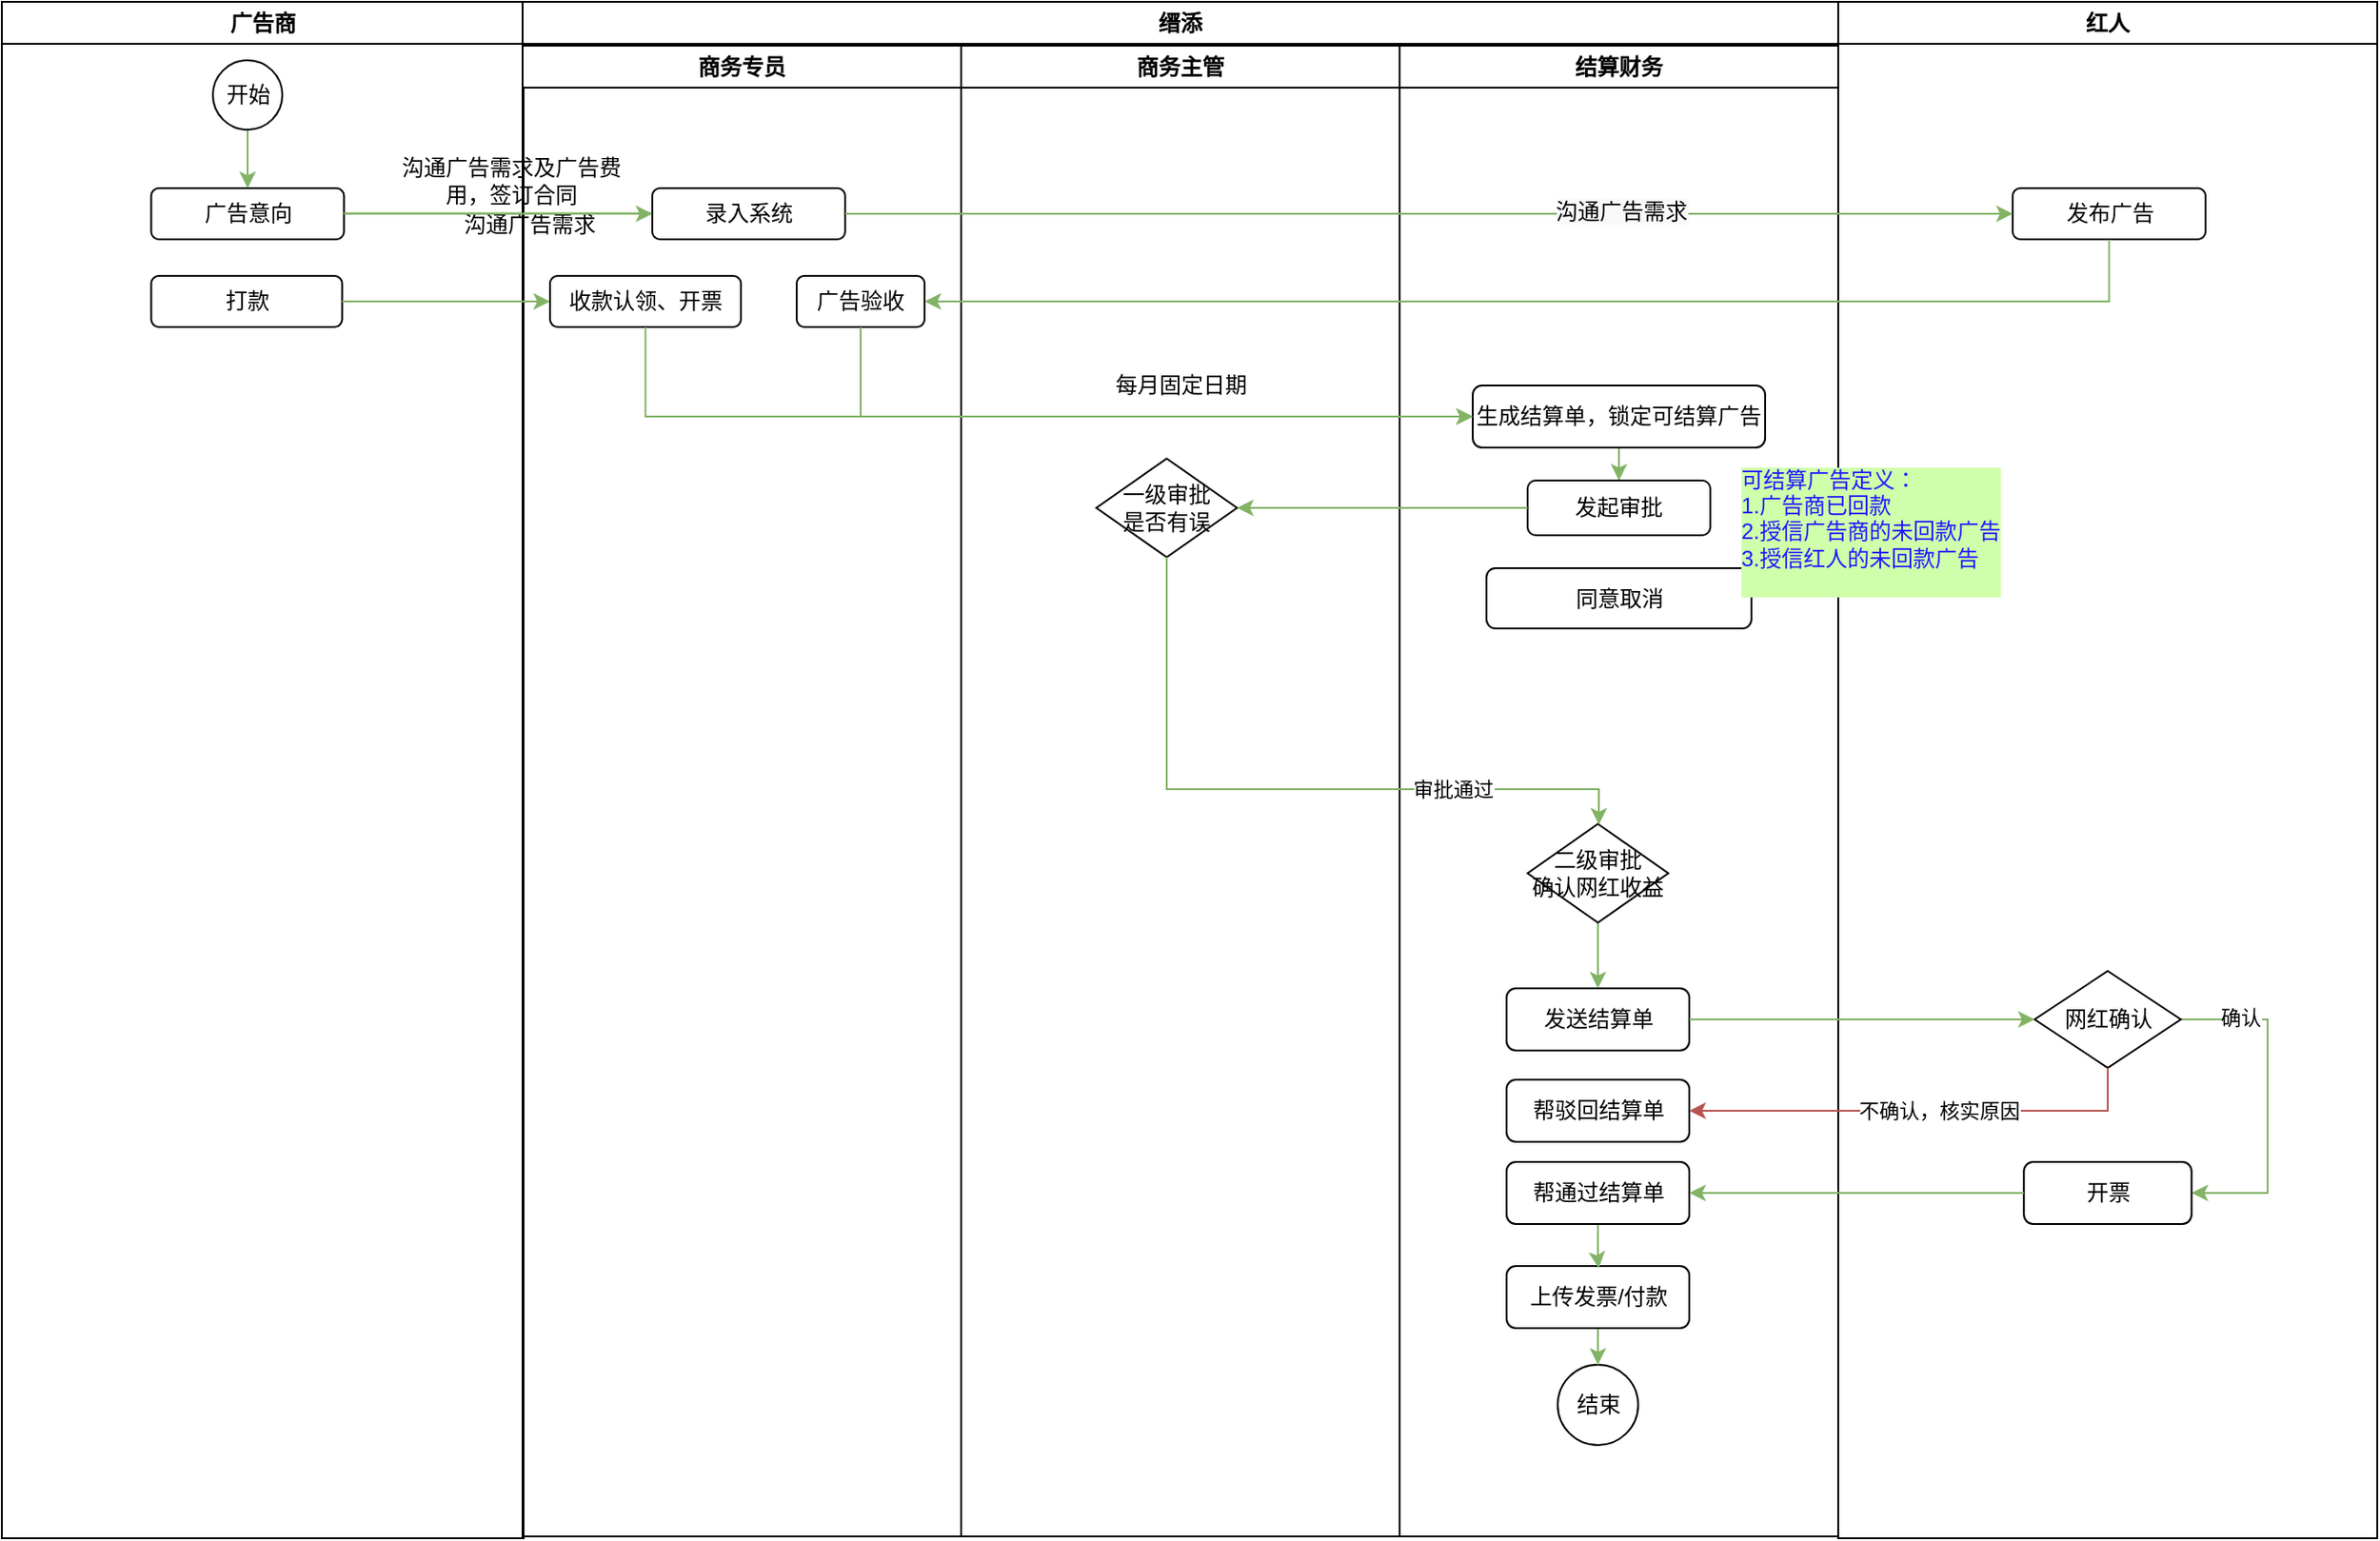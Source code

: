<mxfile version="15.5.7" type="github">
  <diagram name="Page-1" id="e7e014a7-5840-1c2e-5031-d8a46d1fe8dd">
    <mxGraphModel dx="1635" dy="866" grid="1" gridSize="10" guides="1" tooltips="1" connect="1" arrows="1" fold="1" page="1" pageScale="1" pageWidth="1169" pageHeight="826" background="none" math="0" shadow="0">
      <root>
        <mxCell id="0" />
        <mxCell id="1" parent="0" />
        <mxCell id="2" value="广告商" style="swimlane;whiteSpace=wrap" parent="1" vertex="1">
          <mxGeometry x="20" y="49" width="285.5" height="841" as="geometry" />
        </mxCell>
        <mxCell id="EuBQ1Uk0UbVm1_WswHTq-43" style="edgeStyle=orthogonalEdgeStyle;rounded=0;orthogonalLoop=1;jettySize=auto;html=1;fontColor=#00FF00;fillColor=#d5e8d4;strokeColor=#82b366;" parent="2" source="EuBQ1Uk0UbVm1_WswHTq-41" target="EuBQ1Uk0UbVm1_WswHTq-42" edge="1">
          <mxGeometry relative="1" as="geometry" />
        </mxCell>
        <mxCell id="EuBQ1Uk0UbVm1_WswHTq-41" value="开始" style="ellipse;whiteSpace=wrap;html=1;aspect=fixed;" parent="2" vertex="1">
          <mxGeometry x="115.5" y="32" width="38" height="38" as="geometry" />
        </mxCell>
        <mxCell id="EuBQ1Uk0UbVm1_WswHTq-42" value="广告意向" style="rounded=1;whiteSpace=wrap;html=1;" parent="2" vertex="1">
          <mxGeometry x="81.75" y="102" width="105.5" height="28" as="geometry" />
        </mxCell>
        <mxCell id="EuBQ1Uk0UbVm1_WswHTq-55" value="打款" style="rounded=1;whiteSpace=wrap;html=1;" parent="2" vertex="1">
          <mxGeometry x="81.75" y="150" width="104.5" height="28" as="geometry" />
        </mxCell>
        <mxCell id="EuBQ1Uk0UbVm1_WswHTq-70" style="edgeStyle=orthogonalEdgeStyle;rounded=0;orthogonalLoop=1;jettySize=auto;html=1;fillColor=#d5e8d4;strokeColor=#82b366;" parent="2" edge="1">
          <mxGeometry relative="1" as="geometry">
            <mxPoint x="187.25" y="115.71" as="sourcePoint" />
            <mxPoint x="380.5" y="115.71" as="targetPoint" />
          </mxGeometry>
        </mxCell>
        <mxCell id="3" value="缙添" style="swimlane;whiteSpace=wrap;swimlaneLine=1;" parent="1" vertex="1">
          <mxGeometry x="305" y="49" width="720" height="840" as="geometry">
            <mxRectangle x="444.5" y="128" width="60" height="23" as="alternateBounds" />
          </mxGeometry>
        </mxCell>
        <mxCell id="EuBQ1Uk0UbVm1_WswHTq-48" value="沟通广告需求及广告费用，签订合同" style="text;html=1;strokeColor=none;fillColor=none;align=center;verticalAlign=middle;whiteSpace=wrap;rounded=0;" parent="3" vertex="1">
          <mxGeometry x="-74.5" y="82" width="135.5" height="32" as="geometry" />
        </mxCell>
        <mxCell id="eJH0rVVVb4Bd_16MOeba-6" value="商务专员" style="swimlane;whiteSpace=wrap;sketch=0;rounded=0;shadow=0;startSize=23;" parent="3" vertex="1">
          <mxGeometry y="24" width="240" height="816" as="geometry" />
        </mxCell>
        <mxCell id="eJH0rVVVb4Bd_16MOeba-8" value="沟通广告需求" style="text;html=1;strokeColor=none;fillColor=none;align=center;verticalAlign=middle;whiteSpace=wrap;rounded=0;" parent="eJH0rVVVb4Bd_16MOeba-6" vertex="1">
          <mxGeometry x="-64.5" y="82" width="135.5" height="32" as="geometry" />
        </mxCell>
        <mxCell id="EuBQ1Uk0UbVm1_WswHTq-52" value="广告验收" style="rounded=1;whiteSpace=wrap;html=1;" parent="eJH0rVVVb4Bd_16MOeba-6" vertex="1">
          <mxGeometry x="150" y="126" width="70" height="28" as="geometry" />
        </mxCell>
        <mxCell id="EuBQ1Uk0UbVm1_WswHTq-57" value="收款认领、开票" style="rounded=1;whiteSpace=wrap;html=1;" parent="eJH0rVVVb4Bd_16MOeba-6" vertex="1">
          <mxGeometry x="15" y="126" width="104.5" height="28" as="geometry" />
        </mxCell>
        <mxCell id="EuBQ1Uk0UbVm1_WswHTq-44" value="录入系统" style="rounded=1;whiteSpace=wrap;html=1;" parent="eJH0rVVVb4Bd_16MOeba-6" vertex="1">
          <mxGeometry x="71" y="78" width="105.5" height="28" as="geometry" />
        </mxCell>
        <mxCell id="eJH0rVVVb4Bd_16MOeba-11" value="商务主管" style="swimlane;whiteSpace=wrap;sketch=0;rounded=0;shadow=0;" parent="3" vertex="1">
          <mxGeometry x="240" y="24" width="240" height="816" as="geometry" />
        </mxCell>
        <mxCell id="eJH0rVVVb4Bd_16MOeba-28" value="每月固定日期" style="text;html=1;strokeColor=none;fillColor=none;align=center;verticalAlign=middle;whiteSpace=wrap;rounded=0;" parent="eJH0rVVVb4Bd_16MOeba-11" vertex="1">
          <mxGeometry x="77.5" y="176" width="85" height="20" as="geometry" />
        </mxCell>
        <mxCell id="eJH0rVVVb4Bd_16MOeba-36" value="一级审批&lt;br&gt;是否有误" style="rhombus;whiteSpace=wrap;html=1;labelBackgroundColor=none;fontColor=default;align=center;" parent="eJH0rVVVb4Bd_16MOeba-11" vertex="1">
          <mxGeometry x="74" y="226" width="77" height="54" as="geometry" />
        </mxCell>
        <mxCell id="eJH0rVVVb4Bd_16MOeba-15" value="结算财务" style="swimlane;whiteSpace=wrap;sketch=0;rounded=0;shadow=0;" parent="3" vertex="1">
          <mxGeometry x="480" y="24" width="240" height="816" as="geometry" />
        </mxCell>
        <mxCell id="eJH0rVVVb4Bd_16MOeba-56" style="edgeStyle=orthogonalEdgeStyle;rounded=0;orthogonalLoop=1;jettySize=auto;html=1;fontColor=default;fillColor=#d5e8d4;strokeColor=#82b366;" parent="eJH0rVVVb4Bd_16MOeba-15" source="eJH0rVVVb4Bd_16MOeba-25" target="eJH0rVVVb4Bd_16MOeba-55" edge="1">
          <mxGeometry relative="1" as="geometry" />
        </mxCell>
        <mxCell id="eJH0rVVVb4Bd_16MOeba-25" value="生成结算单，锁定可结算广告" style="rounded=1;whiteSpace=wrap;html=1;" parent="eJH0rVVVb4Bd_16MOeba-15" vertex="1">
          <mxGeometry x="40" y="186" width="160" height="34" as="geometry" />
        </mxCell>
        <mxCell id="eJH0rVVVb4Bd_16MOeba-40" value="同意取消" style="rounded=1;whiteSpace=wrap;html=1;" parent="eJH0rVVVb4Bd_16MOeba-15" vertex="1">
          <mxGeometry x="47.5" y="286" width="145" height="33" as="geometry" />
        </mxCell>
        <mxCell id="eJH0rVVVb4Bd_16MOeba-55" value="发起审批" style="rounded=1;whiteSpace=wrap;html=1;" parent="eJH0rVVVb4Bd_16MOeba-15" vertex="1">
          <mxGeometry x="70" y="238" width="100" height="30" as="geometry" />
        </mxCell>
        <mxCell id="eJH0rVVVb4Bd_16MOeba-65" style="edgeStyle=orthogonalEdgeStyle;rounded=0;orthogonalLoop=1;jettySize=auto;html=1;entryX=0.5;entryY=0;entryDx=0;entryDy=0;fontColor=default;fillColor=#d5e8d4;strokeColor=#82b366;" parent="eJH0rVVVb4Bd_16MOeba-15" source="eJH0rVVVb4Bd_16MOeba-59" target="eJH0rVVVb4Bd_16MOeba-64" edge="1">
          <mxGeometry relative="1" as="geometry" />
        </mxCell>
        <mxCell id="eJH0rVVVb4Bd_16MOeba-59" value="二级审批&lt;br&gt;确认网红收益" style="rhombus;whiteSpace=wrap;html=1;labelBackgroundColor=none;fontColor=default;align=center;" parent="eJH0rVVVb4Bd_16MOeba-15" vertex="1">
          <mxGeometry x="70" y="426" width="77" height="54" as="geometry" />
        </mxCell>
        <mxCell id="eJH0rVVVb4Bd_16MOeba-64" value="发送结算单" style="rounded=1;whiteSpace=wrap;html=1;labelBackgroundColor=none;fontColor=default;align=center;" parent="eJH0rVVVb4Bd_16MOeba-15" vertex="1">
          <mxGeometry x="58.5" y="516" width="100" height="34" as="geometry" />
        </mxCell>
        <mxCell id="eJH0rVVVb4Bd_16MOeba-69" value="帮驳回结算单" style="rounded=1;whiteSpace=wrap;html=1;labelBackgroundColor=none;fontColor=default;align=center;" parent="eJH0rVVVb4Bd_16MOeba-15" vertex="1">
          <mxGeometry x="58.5" y="566" width="100" height="34" as="geometry" />
        </mxCell>
        <mxCell id="EuBQ1Uk0UbVm1_WswHTq-65" value="结束" style="ellipse;whiteSpace=wrap;html=1;aspect=fixed;" parent="eJH0rVVVb4Bd_16MOeba-15" vertex="1">
          <mxGeometry x="86.5" y="722" width="44" height="44" as="geometry" />
        </mxCell>
        <mxCell id="eJH0rVVVb4Bd_16MOeba-77" style="edgeStyle=orthogonalEdgeStyle;rounded=0;orthogonalLoop=1;jettySize=auto;html=1;fontColor=default;fillColor=#d5e8d4;strokeColor=#82b366;" parent="eJH0rVVVb4Bd_16MOeba-15" source="eJH0rVVVb4Bd_16MOeba-75" target="EuBQ1Uk0UbVm1_WswHTq-65" edge="1">
          <mxGeometry relative="1" as="geometry" />
        </mxCell>
        <mxCell id="eJH0rVVVb4Bd_16MOeba-75" value="上传发票/付款" style="rounded=1;whiteSpace=wrap;html=1;labelBackgroundColor=none;fontColor=default;align=center;" parent="eJH0rVVVb4Bd_16MOeba-15" vertex="1">
          <mxGeometry x="58.5" y="668" width="100" height="34" as="geometry" />
        </mxCell>
        <mxCell id="eJH0rVVVb4Bd_16MOeba-85" style="edgeStyle=orthogonalEdgeStyle;rounded=0;sketch=0;orthogonalLoop=1;jettySize=auto;html=1;entryX=0.505;entryY=0.034;entryDx=0;entryDy=0;entryPerimeter=0;fontColor=#00FF00;fillColor=#d5e8d4;strokeColor=#82b366;" parent="eJH0rVVVb4Bd_16MOeba-15" source="eJH0rVVVb4Bd_16MOeba-80" target="eJH0rVVVb4Bd_16MOeba-75" edge="1">
          <mxGeometry relative="1" as="geometry" />
        </mxCell>
        <mxCell id="eJH0rVVVb4Bd_16MOeba-80" value="帮通过结算单" style="rounded=1;whiteSpace=wrap;html=1;labelBackgroundColor=none;fontColor=default;align=center;" parent="eJH0rVVVb4Bd_16MOeba-15" vertex="1">
          <mxGeometry x="58.5" y="611" width="100" height="34" as="geometry" />
        </mxCell>
        <mxCell id="eJH0rVVVb4Bd_16MOeba-26" style="edgeStyle=orthogonalEdgeStyle;rounded=0;orthogonalLoop=1;jettySize=auto;html=1;fillColor=#d5e8d4;strokeColor=#82b366;" parent="3" source="EuBQ1Uk0UbVm1_WswHTq-57" target="eJH0rVVVb4Bd_16MOeba-25" edge="1">
          <mxGeometry relative="1" as="geometry">
            <Array as="points">
              <mxPoint x="67" y="227" />
            </Array>
          </mxGeometry>
        </mxCell>
        <mxCell id="eJH0rVVVb4Bd_16MOeba-30" style="edgeStyle=orthogonalEdgeStyle;rounded=0;orthogonalLoop=1;jettySize=auto;html=1;entryX=0;entryY=0.5;entryDx=0;entryDy=0;fillColor=#d5e8d4;strokeColor=#82b366;" parent="3" source="EuBQ1Uk0UbVm1_WswHTq-52" target="eJH0rVVVb4Bd_16MOeba-25" edge="1">
          <mxGeometry relative="1" as="geometry">
            <Array as="points">
              <mxPoint x="185" y="227" />
            </Array>
          </mxGeometry>
        </mxCell>
        <mxCell id="eJH0rVVVb4Bd_16MOeba-57" style="edgeStyle=orthogonalEdgeStyle;rounded=0;orthogonalLoop=1;jettySize=auto;html=1;fontColor=default;fillColor=#d5e8d4;strokeColor=#82b366;" parent="3" source="eJH0rVVVb4Bd_16MOeba-55" target="eJH0rVVVb4Bd_16MOeba-36" edge="1">
          <mxGeometry relative="1" as="geometry" />
        </mxCell>
        <mxCell id="eJH0rVVVb4Bd_16MOeba-60" value="" style="edgeStyle=orthogonalEdgeStyle;rounded=0;orthogonalLoop=1;jettySize=auto;html=1;fontColor=default;fillColor=#d5e8d4;strokeColor=#82b366;" parent="3" source="eJH0rVVVb4Bd_16MOeba-36" target="eJH0rVVVb4Bd_16MOeba-59" edge="1">
          <mxGeometry relative="1" as="geometry">
            <Array as="points">
              <mxPoint x="353" y="431" />
              <mxPoint x="589" y="431" />
            </Array>
          </mxGeometry>
        </mxCell>
        <mxCell id="eJH0rVVVb4Bd_16MOeba-61" value="审批通过" style="edgeLabel;html=1;align=center;verticalAlign=middle;resizable=0;points=[];fontColor=default;" parent="eJH0rVVVb4Bd_16MOeba-60" vertex="1" connectable="0">
          <mxGeometry x="0.481" relative="1" as="geometry">
            <mxPoint as="offset" />
          </mxGeometry>
        </mxCell>
        <mxCell id="4" value="红人" style="swimlane;whiteSpace=wrap;sketch=0;rounded=0;shadow=0;" parent="1" vertex="1">
          <mxGeometry x="1025" y="49" width="295" height="841" as="geometry" />
        </mxCell>
        <mxCell id="EuBQ1Uk0UbVm1_WswHTq-46" value="发布广告" style="rounded=1;whiteSpace=wrap;html=1;" parent="4" vertex="1">
          <mxGeometry x="95.5" y="102" width="105.5" height="28" as="geometry" />
        </mxCell>
        <mxCell id="eJH0rVVVb4Bd_16MOeba-35" value="&lt;div&gt;&lt;span style=&quot;font-size: 12px&quot;&gt;可结算广告定义：&lt;/span&gt;&lt;/div&gt;&lt;div&gt;&lt;span style=&quot;font-size: 12px&quot;&gt;1.广告商已回款&lt;/span&gt;&lt;/div&gt;&lt;div&gt;&lt;span style=&quot;font-size: 12px&quot;&gt;2.授信广告商的未回款广告&lt;/span&gt;&lt;/div&gt;&lt;div&gt;3.授信红人的未回款广告&lt;br&gt;&lt;/div&gt;&lt;div&gt;&lt;br&gt;&lt;/div&gt;" style="text;html=1;strokeColor=none;fillColor=none;align=left;verticalAlign=middle;whiteSpace=wrap;rounded=0;fontColor=#2119FF;labelBackgroundColor=#CFFFAB;" parent="4" vertex="1">
          <mxGeometry x="-55" y="250" width="276" height="80" as="geometry" />
        </mxCell>
        <mxCell id="eJH0rVVVb4Bd_16MOeba-74" style="edgeStyle=orthogonalEdgeStyle;rounded=0;orthogonalLoop=1;jettySize=auto;html=1;fontColor=default;fillColor=#d5e8d4;strokeColor=#82b366;entryX=1;entryY=0.5;entryDx=0;entryDy=0;" parent="4" source="eJH0rVVVb4Bd_16MOeba-68" target="eJH0rVVVb4Bd_16MOeba-73" edge="1">
          <mxGeometry relative="1" as="geometry">
            <Array as="points">
              <mxPoint x="235" y="557" />
              <mxPoint x="235" y="652" />
            </Array>
          </mxGeometry>
        </mxCell>
        <mxCell id="eJH0rVVVb4Bd_16MOeba-78" value="确认" style="edgeLabel;html=1;align=center;verticalAlign=middle;resizable=0;points=[];fontColor=default;" parent="eJH0rVVVb4Bd_16MOeba-74" vertex="1" connectable="0">
          <mxGeometry x="-0.648" y="1" relative="1" as="geometry">
            <mxPoint as="offset" />
          </mxGeometry>
        </mxCell>
        <mxCell id="eJH0rVVVb4Bd_16MOeba-68" value="网红确认" style="rhombus;whiteSpace=wrap;html=1;labelBackgroundColor=none;fontColor=default;align=center;" parent="4" vertex="1">
          <mxGeometry x="107.5" y="530.5" width="80" height="53" as="geometry" />
        </mxCell>
        <mxCell id="eJH0rVVVb4Bd_16MOeba-73" value="开票" style="rounded=1;whiteSpace=wrap;html=1;labelBackgroundColor=none;fontColor=default;align=center;" parent="4" vertex="1">
          <mxGeometry x="101.62" y="635" width="91.75" height="34" as="geometry" />
        </mxCell>
        <mxCell id="EuBQ1Uk0UbVm1_WswHTq-45" style="edgeStyle=orthogonalEdgeStyle;rounded=0;orthogonalLoop=1;jettySize=auto;html=1;fillColor=#d5e8d4;strokeColor=#82b366;" parent="1" source="EuBQ1Uk0UbVm1_WswHTq-42" target="EuBQ1Uk0UbVm1_WswHTq-44" edge="1">
          <mxGeometry relative="1" as="geometry" />
        </mxCell>
        <mxCell id="EuBQ1Uk0UbVm1_WswHTq-47" style="edgeStyle=orthogonalEdgeStyle;rounded=0;orthogonalLoop=1;jettySize=auto;html=1;entryX=0;entryY=0.5;entryDx=0;entryDy=0;fillColor=#d5e8d4;strokeColor=#82b366;" parent="1" source="EuBQ1Uk0UbVm1_WswHTq-44" target="EuBQ1Uk0UbVm1_WswHTq-46" edge="1">
          <mxGeometry relative="1" as="geometry" />
        </mxCell>
        <mxCell id="eJH0rVVVb4Bd_16MOeba-52" value="Text" style="edgeLabel;html=1;align=center;verticalAlign=middle;resizable=0;points=[];fontColor=default;" parent="EuBQ1Uk0UbVm1_WswHTq-47" vertex="1" connectable="0">
          <mxGeometry x="0.309" y="1" relative="1" as="geometry">
            <mxPoint as="offset" />
          </mxGeometry>
        </mxCell>
        <mxCell id="eJH0rVVVb4Bd_16MOeba-53" value="&lt;span style=&quot;font-size: 12px ; background-color: rgb(248 , 249 , 250)&quot;&gt;沟通广告需求&lt;/span&gt;" style="edgeLabel;html=1;align=center;verticalAlign=middle;resizable=0;points=[];fontColor=default;" parent="EuBQ1Uk0UbVm1_WswHTq-47" vertex="1" connectable="0">
          <mxGeometry x="0.327" y="1" relative="1" as="geometry">
            <mxPoint as="offset" />
          </mxGeometry>
        </mxCell>
        <mxCell id="EuBQ1Uk0UbVm1_WswHTq-58" style="edgeStyle=orthogonalEdgeStyle;rounded=0;orthogonalLoop=1;jettySize=auto;html=1;entryX=0;entryY=0.5;entryDx=0;entryDy=0;fillColor=#d5e8d4;strokeColor=#82b366;" parent="1" source="EuBQ1Uk0UbVm1_WswHTq-55" target="EuBQ1Uk0UbVm1_WswHTq-57" edge="1">
          <mxGeometry relative="1" as="geometry" />
        </mxCell>
        <mxCell id="eJH0rVVVb4Bd_16MOeba-21" style="edgeStyle=orthogonalEdgeStyle;rounded=0;orthogonalLoop=1;jettySize=auto;html=1;entryX=1;entryY=0.5;entryDx=0;entryDy=0;fillColor=#d5e8d4;strokeColor=#82b366;" parent="1" source="EuBQ1Uk0UbVm1_WswHTq-46" target="EuBQ1Uk0UbVm1_WswHTq-52" edge="1">
          <mxGeometry relative="1" as="geometry">
            <Array as="points">
              <mxPoint x="1173" y="213" />
            </Array>
          </mxGeometry>
        </mxCell>
        <mxCell id="eJH0rVVVb4Bd_16MOeba-67" value="" style="edgeStyle=orthogonalEdgeStyle;rounded=0;orthogonalLoop=1;jettySize=auto;html=1;fontColor=default;fillColor=#d5e8d4;strokeColor=#82b366;" parent="1" source="eJH0rVVVb4Bd_16MOeba-64" target="eJH0rVVVb4Bd_16MOeba-68" edge="1">
          <mxGeometry relative="1" as="geometry">
            <mxPoint x="1106" y="606" as="targetPoint" />
          </mxGeometry>
        </mxCell>
        <mxCell id="eJH0rVVVb4Bd_16MOeba-72" style="edgeStyle=orthogonalEdgeStyle;rounded=0;orthogonalLoop=1;jettySize=auto;html=1;entryX=1;entryY=0.5;entryDx=0;entryDy=0;fontColor=default;fillColor=#f8cecc;strokeColor=#b85450;" parent="1" source="eJH0rVVVb4Bd_16MOeba-68" target="eJH0rVVVb4Bd_16MOeba-69" edge="1">
          <mxGeometry relative="1" as="geometry">
            <Array as="points">
              <mxPoint x="1173" y="656" />
            </Array>
          </mxGeometry>
        </mxCell>
        <mxCell id="eJH0rVVVb4Bd_16MOeba-79" value="不确认，核实原因" style="edgeLabel;html=1;align=center;verticalAlign=middle;resizable=0;points=[];fontColor=default;" parent="eJH0rVVVb4Bd_16MOeba-72" vertex="1" connectable="0">
          <mxGeometry x="-0.08" relative="1" as="geometry">
            <mxPoint as="offset" />
          </mxGeometry>
        </mxCell>
        <mxCell id="eJH0rVVVb4Bd_16MOeba-81" style="edgeStyle=orthogonalEdgeStyle;rounded=0;sketch=0;orthogonalLoop=1;jettySize=auto;html=1;fontColor=#00FF00;fillColor=#d5e8d4;strokeColor=#82b366;" parent="1" source="eJH0rVVVb4Bd_16MOeba-73" target="eJH0rVVVb4Bd_16MOeba-80" edge="1">
          <mxGeometry relative="1" as="geometry" />
        </mxCell>
      </root>
    </mxGraphModel>
  </diagram>
</mxfile>

